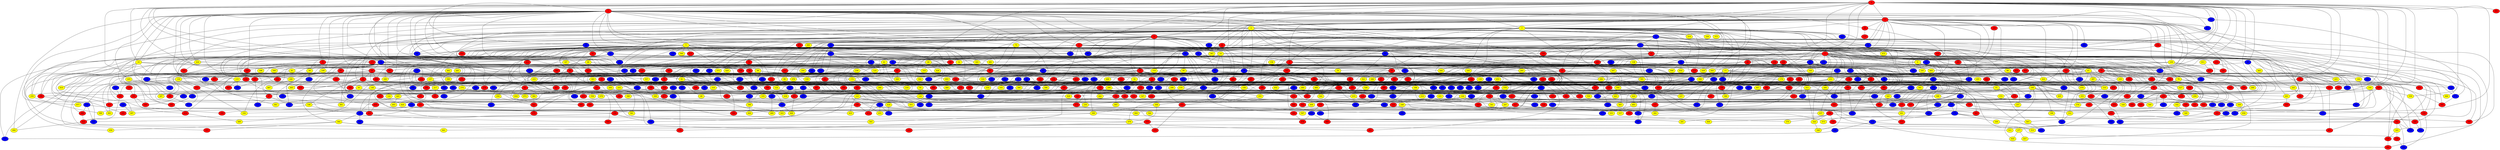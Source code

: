 graph {
0 [style = filled fillcolor = red];
1 [style = filled fillcolor = red];
2 [style = filled fillcolor = red];
3 [style = filled fillcolor = yellow];
4 [style = filled fillcolor = yellow];
5 [style = filled fillcolor = yellow];
6 [style = filled fillcolor = red];
7 [style = filled fillcolor = red];
8 [style = filled fillcolor = red];
9 [style = filled fillcolor = yellow];
10 [style = filled fillcolor = yellow];
11 [style = filled fillcolor = red];
12 [style = filled fillcolor = blue];
13 [style = filled fillcolor = blue];
14 [style = filled fillcolor = yellow];
15 [style = filled fillcolor = blue];
16 [style = filled fillcolor = red];
17 [style = filled fillcolor = yellow];
18 [style = filled fillcolor = blue];
19 [style = filled fillcolor = blue];
20 [style = filled fillcolor = blue];
21 [style = filled fillcolor = red];
22 [style = filled fillcolor = blue];
23 [style = filled fillcolor = blue];
24 [style = filled fillcolor = blue];
25 [style = filled fillcolor = blue];
26 [style = filled fillcolor = red];
27 [style = filled fillcolor = blue];
28 [style = filled fillcolor = red];
29 [style = filled fillcolor = red];
30 [style = filled fillcolor = blue];
31 [style = filled fillcolor = blue];
32 [style = filled fillcolor = yellow];
33 [style = filled fillcolor = blue];
34 [style = filled fillcolor = yellow];
35 [style = filled fillcolor = red];
36 [style = filled fillcolor = red];
37 [style = filled fillcolor = red];
38 [style = filled fillcolor = red];
39 [style = filled fillcolor = red];
40 [style = filled fillcolor = yellow];
41 [style = filled fillcolor = yellow];
42 [style = filled fillcolor = red];
43 [style = filled fillcolor = red];
44 [style = filled fillcolor = blue];
45 [style = filled fillcolor = blue];
46 [style = filled fillcolor = blue];
47 [style = filled fillcolor = yellow];
48 [style = filled fillcolor = yellow];
49 [style = filled fillcolor = yellow];
50 [style = filled fillcolor = yellow];
51 [style = filled fillcolor = blue];
52 [style = filled fillcolor = blue];
53 [style = filled fillcolor = red];
54 [style = filled fillcolor = blue];
55 [style = filled fillcolor = red];
56 [style = filled fillcolor = yellow];
57 [style = filled fillcolor = yellow];
58 [style = filled fillcolor = blue];
59 [style = filled fillcolor = red];
60 [style = filled fillcolor = blue];
61 [style = filled fillcolor = blue];
62 [style = filled fillcolor = blue];
63 [style = filled fillcolor = red];
64 [style = filled fillcolor = red];
65 [style = filled fillcolor = red];
66 [style = filled fillcolor = red];
67 [style = filled fillcolor = blue];
68 [style = filled fillcolor = blue];
69 [style = filled fillcolor = red];
70 [style = filled fillcolor = yellow];
71 [style = filled fillcolor = red];
72 [style = filled fillcolor = blue];
73 [style = filled fillcolor = blue];
74 [style = filled fillcolor = red];
75 [style = filled fillcolor = yellow];
76 [style = filled fillcolor = yellow];
77 [style = filled fillcolor = blue];
78 [style = filled fillcolor = yellow];
79 [style = filled fillcolor = blue];
80 [style = filled fillcolor = blue];
81 [style = filled fillcolor = yellow];
82 [style = filled fillcolor = blue];
83 [style = filled fillcolor = blue];
84 [style = filled fillcolor = red];
85 [style = filled fillcolor = blue];
86 [style = filled fillcolor = blue];
87 [style = filled fillcolor = red];
88 [style = filled fillcolor = yellow];
89 [style = filled fillcolor = red];
90 [style = filled fillcolor = red];
91 [style = filled fillcolor = yellow];
92 [style = filled fillcolor = red];
93 [style = filled fillcolor = yellow];
94 [style = filled fillcolor = blue];
95 [style = filled fillcolor = blue];
96 [style = filled fillcolor = blue];
97 [style = filled fillcolor = red];
98 [style = filled fillcolor = yellow];
99 [style = filled fillcolor = yellow];
100 [style = filled fillcolor = yellow];
101 [style = filled fillcolor = blue];
102 [style = filled fillcolor = blue];
103 [style = filled fillcolor = yellow];
104 [style = filled fillcolor = red];
105 [style = filled fillcolor = red];
106 [style = filled fillcolor = yellow];
107 [style = filled fillcolor = red];
108 [style = filled fillcolor = red];
109 [style = filled fillcolor = yellow];
110 [style = filled fillcolor = blue];
111 [style = filled fillcolor = red];
112 [style = filled fillcolor = red];
113 [style = filled fillcolor = blue];
114 [style = filled fillcolor = red];
115 [style = filled fillcolor = yellow];
116 [style = filled fillcolor = yellow];
117 [style = filled fillcolor = red];
118 [style = filled fillcolor = red];
119 [style = filled fillcolor = red];
120 [style = filled fillcolor = yellow];
121 [style = filled fillcolor = red];
122 [style = filled fillcolor = yellow];
123 [style = filled fillcolor = yellow];
124 [style = filled fillcolor = yellow];
125 [style = filled fillcolor = yellow];
126 [style = filled fillcolor = blue];
127 [style = filled fillcolor = red];
128 [style = filled fillcolor = red];
129 [style = filled fillcolor = red];
130 [style = filled fillcolor = yellow];
131 [style = filled fillcolor = red];
132 [style = filled fillcolor = red];
133 [style = filled fillcolor = blue];
134 [style = filled fillcolor = blue];
135 [style = filled fillcolor = yellow];
136 [style = filled fillcolor = red];
137 [style = filled fillcolor = yellow];
138 [style = filled fillcolor = yellow];
139 [style = filled fillcolor = red];
140 [style = filled fillcolor = red];
141 [style = filled fillcolor = blue];
142 [style = filled fillcolor = blue];
143 [style = filled fillcolor = yellow];
144 [style = filled fillcolor = yellow];
145 [style = filled fillcolor = blue];
146 [style = filled fillcolor = blue];
147 [style = filled fillcolor = red];
148 [style = filled fillcolor = yellow];
149 [style = filled fillcolor = red];
150 [style = filled fillcolor = blue];
151 [style = filled fillcolor = red];
152 [style = filled fillcolor = red];
153 [style = filled fillcolor = yellow];
154 [style = filled fillcolor = red];
155 [style = filled fillcolor = blue];
156 [style = filled fillcolor = yellow];
157 [style = filled fillcolor = blue];
158 [style = filled fillcolor = yellow];
159 [style = filled fillcolor = red];
160 [style = filled fillcolor = red];
161 [style = filled fillcolor = blue];
162 [style = filled fillcolor = yellow];
163 [style = filled fillcolor = yellow];
164 [style = filled fillcolor = blue];
165 [style = filled fillcolor = red];
166 [style = filled fillcolor = red];
167 [style = filled fillcolor = blue];
168 [style = filled fillcolor = yellow];
169 [style = filled fillcolor = red];
170 [style = filled fillcolor = blue];
171 [style = filled fillcolor = blue];
172 [style = filled fillcolor = yellow];
173 [style = filled fillcolor = red];
174 [style = filled fillcolor = blue];
175 [style = filled fillcolor = red];
176 [style = filled fillcolor = blue];
177 [style = filled fillcolor = red];
178 [style = filled fillcolor = blue];
179 [style = filled fillcolor = yellow];
180 [style = filled fillcolor = red];
181 [style = filled fillcolor = red];
182 [style = filled fillcolor = red];
183 [style = filled fillcolor = yellow];
184 [style = filled fillcolor = blue];
185 [style = filled fillcolor = red];
186 [style = filled fillcolor = red];
187 [style = filled fillcolor = yellow];
188 [style = filled fillcolor = red];
189 [style = filled fillcolor = yellow];
190 [style = filled fillcolor = red];
191 [style = filled fillcolor = blue];
192 [style = filled fillcolor = blue];
193 [style = filled fillcolor = yellow];
194 [style = filled fillcolor = yellow];
195 [style = filled fillcolor = blue];
196 [style = filled fillcolor = yellow];
197 [style = filled fillcolor = yellow];
198 [style = filled fillcolor = blue];
199 [style = filled fillcolor = red];
200 [style = filled fillcolor = red];
201 [style = filled fillcolor = yellow];
202 [style = filled fillcolor = red];
203 [style = filled fillcolor = red];
204 [style = filled fillcolor = yellow];
205 [style = filled fillcolor = yellow];
206 [style = filled fillcolor = blue];
207 [style = filled fillcolor = red];
208 [style = filled fillcolor = red];
209 [style = filled fillcolor = blue];
210 [style = filled fillcolor = blue];
211 [style = filled fillcolor = yellow];
212 [style = filled fillcolor = red];
213 [style = filled fillcolor = red];
214 [style = filled fillcolor = yellow];
215 [style = filled fillcolor = yellow];
216 [style = filled fillcolor = red];
217 [style = filled fillcolor = yellow];
218 [style = filled fillcolor = yellow];
219 [style = filled fillcolor = red];
220 [style = filled fillcolor = red];
221 [style = filled fillcolor = red];
222 [style = filled fillcolor = red];
223 [style = filled fillcolor = yellow];
224 [style = filled fillcolor = yellow];
225 [style = filled fillcolor = yellow];
226 [style = filled fillcolor = yellow];
227 [style = filled fillcolor = red];
228 [style = filled fillcolor = red];
229 [style = filled fillcolor = red];
230 [style = filled fillcolor = yellow];
231 [style = filled fillcolor = yellow];
232 [style = filled fillcolor = red];
233 [style = filled fillcolor = yellow];
234 [style = filled fillcolor = blue];
235 [style = filled fillcolor = blue];
236 [style = filled fillcolor = yellow];
237 [style = filled fillcolor = red];
238 [style = filled fillcolor = red];
239 [style = filled fillcolor = yellow];
240 [style = filled fillcolor = yellow];
241 [style = filled fillcolor = blue];
242 [style = filled fillcolor = yellow];
243 [style = filled fillcolor = yellow];
244 [style = filled fillcolor = blue];
245 [style = filled fillcolor = red];
246 [style = filled fillcolor = red];
247 [style = filled fillcolor = yellow];
248 [style = filled fillcolor = yellow];
249 [style = filled fillcolor = red];
250 [style = filled fillcolor = red];
251 [style = filled fillcolor = red];
252 [style = filled fillcolor = yellow];
253 [style = filled fillcolor = red];
254 [style = filled fillcolor = yellow];
255 [style = filled fillcolor = red];
256 [style = filled fillcolor = red];
257 [style = filled fillcolor = yellow];
258 [style = filled fillcolor = blue];
259 [style = filled fillcolor = yellow];
260 [style = filled fillcolor = blue];
261 [style = filled fillcolor = blue];
262 [style = filled fillcolor = blue];
263 [style = filled fillcolor = blue];
264 [style = filled fillcolor = yellow];
265 [style = filled fillcolor = blue];
266 [style = filled fillcolor = red];
267 [style = filled fillcolor = yellow];
268 [style = filled fillcolor = yellow];
269 [style = filled fillcolor = red];
270 [style = filled fillcolor = blue];
271 [style = filled fillcolor = red];
272 [style = filled fillcolor = blue];
273 [style = filled fillcolor = red];
274 [style = filled fillcolor = yellow];
275 [style = filled fillcolor = blue];
276 [style = filled fillcolor = yellow];
277 [style = filled fillcolor = red];
278 [style = filled fillcolor = red];
279 [style = filled fillcolor = red];
280 [style = filled fillcolor = red];
281 [style = filled fillcolor = yellow];
282 [style = filled fillcolor = red];
283 [style = filled fillcolor = yellow];
284 [style = filled fillcolor = yellow];
285 [style = filled fillcolor = red];
286 [style = filled fillcolor = yellow];
287 [style = filled fillcolor = yellow];
288 [style = filled fillcolor = red];
289 [style = filled fillcolor = red];
290 [style = filled fillcolor = blue];
291 [style = filled fillcolor = red];
292 [style = filled fillcolor = yellow];
293 [style = filled fillcolor = yellow];
294 [style = filled fillcolor = red];
295 [style = filled fillcolor = red];
296 [style = filled fillcolor = yellow];
297 [style = filled fillcolor = red];
298 [style = filled fillcolor = blue];
299 [style = filled fillcolor = yellow];
300 [style = filled fillcolor = red];
301 [style = filled fillcolor = red];
302 [style = filled fillcolor = blue];
303 [style = filled fillcolor = yellow];
304 [style = filled fillcolor = blue];
305 [style = filled fillcolor = red];
306 [style = filled fillcolor = blue];
307 [style = filled fillcolor = blue];
308 [style = filled fillcolor = yellow];
309 [style = filled fillcolor = yellow];
310 [style = filled fillcolor = yellow];
311 [style = filled fillcolor = yellow];
312 [style = filled fillcolor = yellow];
313 [style = filled fillcolor = red];
314 [style = filled fillcolor = blue];
315 [style = filled fillcolor = red];
316 [style = filled fillcolor = yellow];
317 [style = filled fillcolor = red];
318 [style = filled fillcolor = yellow];
319 [style = filled fillcolor = yellow];
320 [style = filled fillcolor = red];
321 [style = filled fillcolor = red];
322 [style = filled fillcolor = red];
323 [style = filled fillcolor = yellow];
324 [style = filled fillcolor = yellow];
325 [style = filled fillcolor = blue];
326 [style = filled fillcolor = red];
327 [style = filled fillcolor = red];
328 [style = filled fillcolor = yellow];
329 [style = filled fillcolor = red];
330 [style = filled fillcolor = yellow];
331 [style = filled fillcolor = red];
332 [style = filled fillcolor = yellow];
333 [style = filled fillcolor = yellow];
334 [style = filled fillcolor = red];
335 [style = filled fillcolor = yellow];
336 [style = filled fillcolor = red];
337 [style = filled fillcolor = yellow];
338 [style = filled fillcolor = red];
339 [style = filled fillcolor = red];
340 [style = filled fillcolor = blue];
341 [style = filled fillcolor = yellow];
342 [style = filled fillcolor = red];
343 [style = filled fillcolor = blue];
344 [style = filled fillcolor = red];
345 [style = filled fillcolor = yellow];
346 [style = filled fillcolor = blue];
347 [style = filled fillcolor = yellow];
348 [style = filled fillcolor = yellow];
349 [style = filled fillcolor = yellow];
350 [style = filled fillcolor = red];
351 [style = filled fillcolor = blue];
352 [style = filled fillcolor = blue];
353 [style = filled fillcolor = yellow];
354 [style = filled fillcolor = blue];
355 [style = filled fillcolor = yellow];
356 [style = filled fillcolor = blue];
357 [style = filled fillcolor = blue];
358 [style = filled fillcolor = blue];
359 [style = filled fillcolor = red];
360 [style = filled fillcolor = red];
361 [style = filled fillcolor = red];
362 [style = filled fillcolor = red];
363 [style = filled fillcolor = blue];
364 [style = filled fillcolor = yellow];
365 [style = filled fillcolor = blue];
366 [style = filled fillcolor = red];
367 [style = filled fillcolor = yellow];
368 [style = filled fillcolor = yellow];
369 [style = filled fillcolor = red];
370 [style = filled fillcolor = yellow];
371 [style = filled fillcolor = red];
372 [style = filled fillcolor = yellow];
373 [style = filled fillcolor = yellow];
374 [style = filled fillcolor = blue];
375 [style = filled fillcolor = blue];
376 [style = filled fillcolor = blue];
377 [style = filled fillcolor = yellow];
378 [style = filled fillcolor = blue];
379 [style = filled fillcolor = blue];
380 [style = filled fillcolor = red];
381 [style = filled fillcolor = yellow];
382 [style = filled fillcolor = yellow];
383 [style = filled fillcolor = yellow];
384 [style = filled fillcolor = red];
385 [style = filled fillcolor = red];
386 [style = filled fillcolor = yellow];
387 [style = filled fillcolor = red];
388 [style = filled fillcolor = yellow];
389 [style = filled fillcolor = red];
390 [style = filled fillcolor = yellow];
391 [style = filled fillcolor = blue];
392 [style = filled fillcolor = yellow];
393 [style = filled fillcolor = blue];
394 [style = filled fillcolor = blue];
395 [style = filled fillcolor = blue];
396 [style = filled fillcolor = blue];
397 [style = filled fillcolor = red];
398 [style = filled fillcolor = yellow];
399 [style = filled fillcolor = yellow];
400 [style = filled fillcolor = red];
401 [style = filled fillcolor = yellow];
402 [style = filled fillcolor = blue];
403 [style = filled fillcolor = red];
404 [style = filled fillcolor = red];
405 [style = filled fillcolor = yellow];
406 [style = filled fillcolor = red];
407 [style = filled fillcolor = blue];
408 [style = filled fillcolor = yellow];
409 [style = filled fillcolor = blue];
410 [style = filled fillcolor = red];
411 [style = filled fillcolor = blue];
412 [style = filled fillcolor = red];
413 [style = filled fillcolor = blue];
414 [style = filled fillcolor = red];
415 [style = filled fillcolor = blue];
416 [style = filled fillcolor = red];
417 [style = filled fillcolor = blue];
418 [style = filled fillcolor = yellow];
419 [style = filled fillcolor = red];
420 [style = filled fillcolor = blue];
421 [style = filled fillcolor = blue];
422 [style = filled fillcolor = yellow];
423 [style = filled fillcolor = yellow];
424 [style = filled fillcolor = blue];
425 [style = filled fillcolor = yellow];
426 [style = filled fillcolor = blue];
427 [style = filled fillcolor = yellow];
428 [style = filled fillcolor = yellow];
429 [style = filled fillcolor = yellow];
430 [style = filled fillcolor = blue];
431 [style = filled fillcolor = yellow];
432 [style = filled fillcolor = blue];
433 [style = filled fillcolor = red];
434 [style = filled fillcolor = red];
435 [style = filled fillcolor = red];
436 [style = filled fillcolor = red];
437 [style = filled fillcolor = yellow];
438 [style = filled fillcolor = yellow];
439 [style = filled fillcolor = yellow];
440 [style = filled fillcolor = blue];
441 [style = filled fillcolor = red];
442 [style = filled fillcolor = yellow];
443 [style = filled fillcolor = yellow];
444 [style = filled fillcolor = blue];
445 [style = filled fillcolor = yellow];
446 [style = filled fillcolor = blue];
447 [style = filled fillcolor = yellow];
448 [style = filled fillcolor = blue];
449 [style = filled fillcolor = red];
450 [style = filled fillcolor = blue];
451 [style = filled fillcolor = blue];
452 [style = filled fillcolor = yellow];
453 [style = filled fillcolor = yellow];
454 [style = filled fillcolor = red];
455 [style = filled fillcolor = yellow];
456 [style = filled fillcolor = yellow];
457 [style = filled fillcolor = yellow];
458 [style = filled fillcolor = red];
459 [style = filled fillcolor = yellow];
460 [style = filled fillcolor = yellow];
461 [style = filled fillcolor = blue];
462 [style = filled fillcolor = red];
463 [style = filled fillcolor = yellow];
464 [style = filled fillcolor = blue];
465 [style = filled fillcolor = blue];
466 [style = filled fillcolor = blue];
467 [style = filled fillcolor = blue];
468 [style = filled fillcolor = yellow];
469 [style = filled fillcolor = yellow];
470 [style = filled fillcolor = red];
471 [style = filled fillcolor = blue];
472 [style = filled fillcolor = red];
473 [style = filled fillcolor = red];
474 [style = filled fillcolor = blue];
475 [style = filled fillcolor = yellow];
476 [style = filled fillcolor = yellow];
477 [style = filled fillcolor = blue];
478 [style = filled fillcolor = yellow];
479 [style = filled fillcolor = red];
480 [style = filled fillcolor = yellow];
481 [style = filled fillcolor = yellow];
482 [style = filled fillcolor = yellow];
483 [style = filled fillcolor = yellow];
484 [style = filled fillcolor = blue];
485 [style = filled fillcolor = red];
486 [style = filled fillcolor = red];
487 [style = filled fillcolor = red];
488 [style = filled fillcolor = yellow];
489 [style = filled fillcolor = blue];
490 [style = filled fillcolor = yellow];
491 [style = filled fillcolor = red];
492 [style = filled fillcolor = red];
493 [style = filled fillcolor = yellow];
494 [style = filled fillcolor = blue];
495 [style = filled fillcolor = red];
496 [style = filled fillcolor = red];
497 [style = filled fillcolor = yellow];
498 [style = filled fillcolor = blue];
499 [style = filled fillcolor = red];
500 [style = filled fillcolor = blue];
501 [style = filled fillcolor = yellow];
502 [style = filled fillcolor = yellow];
503 [style = filled fillcolor = blue];
504 [style = filled fillcolor = red];
505 [style = filled fillcolor = blue];
506 [style = filled fillcolor = yellow];
507 [style = filled fillcolor = yellow];
508 [style = filled fillcolor = blue];
509 [style = filled fillcolor = yellow];
510 [style = filled fillcolor = yellow];
511 [style = filled fillcolor = yellow];
512 [style = filled fillcolor = red];
513 [style = filled fillcolor = yellow];
514 [style = filled fillcolor = blue];
515 [style = filled fillcolor = red];
516 [style = filled fillcolor = blue];
517 [style = filled fillcolor = blue];
518 [style = filled fillcolor = blue];
519 [style = filled fillcolor = blue];
520 [style = filled fillcolor = red];
521 [style = filled fillcolor = yellow];
522 [style = filled fillcolor = red];
523 [style = filled fillcolor = blue];
524 [style = filled fillcolor = red];
525 [style = filled fillcolor = blue];
526 [style = filled fillcolor = yellow];
527 [style = filled fillcolor = red];
528 [style = filled fillcolor = red];
529 [style = filled fillcolor = blue];
530 [style = filled fillcolor = yellow];
531 [style = filled fillcolor = red];
532 [style = filled fillcolor = red];
533 [style = filled fillcolor = blue];
534 [style = filled fillcolor = red];
535 [style = filled fillcolor = blue];
536 [style = filled fillcolor = red];
537 [style = filled fillcolor = yellow];
538 [style = filled fillcolor = blue];
539 [style = filled fillcolor = yellow];
540 [style = filled fillcolor = yellow];
541 [style = filled fillcolor = blue];
542 [style = filled fillcolor = yellow];
543 [style = filled fillcolor = red];
544 [style = filled fillcolor = yellow];
545 [style = filled fillcolor = yellow];
546 [style = filled fillcolor = blue];
547 [style = filled fillcolor = red];
548 [style = filled fillcolor = blue];
549 [style = filled fillcolor = blue];
550 [style = filled fillcolor = yellow];
551 [style = filled fillcolor = blue];
552 [style = filled fillcolor = blue];
553 [style = filled fillcolor = red];
554 [style = filled fillcolor = blue];
555 [style = filled fillcolor = blue];
556 [style = filled fillcolor = yellow];
557 [style = filled fillcolor = red];
558 [style = filled fillcolor = blue];
559 [style = filled fillcolor = yellow];
560 [style = filled fillcolor = yellow];
561 [style = filled fillcolor = red];
562 [style = filled fillcolor = blue];
563 [style = filled fillcolor = red];
564 [style = filled fillcolor = yellow];
565 [style = filled fillcolor = red];
566 [style = filled fillcolor = red];
567 [style = filled fillcolor = yellow];
568 [style = filled fillcolor = blue];
569 [style = filled fillcolor = yellow];
570 [style = filled fillcolor = red];
571 [style = filled fillcolor = blue];
572 [style = filled fillcolor = yellow];
573 [style = filled fillcolor = yellow];
574 [style = filled fillcolor = blue];
575 [style = filled fillcolor = red];
576 [style = filled fillcolor = yellow];
577 [style = filled fillcolor = blue];
578 [style = filled fillcolor = red];
579 [style = filled fillcolor = yellow];
580 [style = filled fillcolor = yellow];
581 [style = filled fillcolor = yellow];
582 [style = filled fillcolor = red];
583 [style = filled fillcolor = yellow];
584 [style = filled fillcolor = blue];
585 [style = filled fillcolor = blue];
586 [style = filled fillcolor = yellow];
587 [style = filled fillcolor = yellow];
588 [style = filled fillcolor = red];
589 [style = filled fillcolor = yellow];
590 [style = filled fillcolor = blue];
591 [style = filled fillcolor = blue];
592 [style = filled fillcolor = red];
593 [style = filled fillcolor = yellow];
594 [style = filled fillcolor = blue];
595 [style = filled fillcolor = red];
596 [style = filled fillcolor = yellow];
597 [style = filled fillcolor = red];
598 [style = filled fillcolor = red];
599 [style = filled fillcolor = yellow];
600 [style = filled fillcolor = yellow];
601 [style = filled fillcolor = red];
602 [style = filled fillcolor = red];
603 [style = filled fillcolor = red];
604 [style = filled fillcolor = red];
605 [style = filled fillcolor = yellow];
606 [style = filled fillcolor = yellow];
607 [style = filled fillcolor = blue];
608 [style = filled fillcolor = blue];
609 [style = filled fillcolor = yellow];
610 [style = filled fillcolor = yellow];
611 [style = filled fillcolor = yellow];
612 [style = filled fillcolor = blue];
613 [style = filled fillcolor = red];
614 [style = filled fillcolor = red];
615 [style = filled fillcolor = blue];
616 [style = filled fillcolor = yellow];
617 [style = filled fillcolor = red];
618 [style = filled fillcolor = red];
619 [style = filled fillcolor = red];
620 [style = filled fillcolor = yellow];
621 [style = filled fillcolor = red];
622 [style = filled fillcolor = red];
623 [style = filled fillcolor = blue];
624 [style = filled fillcolor = red];
625 [style = filled fillcolor = red];
626 [style = filled fillcolor = blue];
627 [style = filled fillcolor = red];
628 [style = filled fillcolor = yellow];
629 [style = filled fillcolor = blue];
630 [style = filled fillcolor = blue];
631 [style = filled fillcolor = red];
632 [style = filled fillcolor = yellow];
633 [style = filled fillcolor = blue];
634 [style = filled fillcolor = red];
635 [style = filled fillcolor = yellow];
636 [style = filled fillcolor = blue];
637 [style = filled fillcolor = red];
638 [style = filled fillcolor = blue];
639 [style = filled fillcolor = blue];
640 [style = filled fillcolor = blue];
641 [style = filled fillcolor = yellow];
642 [style = filled fillcolor = red];
643 [style = filled fillcolor = blue];
644 [style = filled fillcolor = red];
645 [style = filled fillcolor = red];
646 [style = filled fillcolor = blue];
647 [style = filled fillcolor = yellow];
648 [style = filled fillcolor = red];
649 [style = filled fillcolor = blue];
650 [style = filled fillcolor = red];
651 [style = filled fillcolor = yellow];
652 [style = filled fillcolor = blue];
653 [style = filled fillcolor = blue];
654 [style = filled fillcolor = blue];
655 [style = filled fillcolor = red];
656 [style = filled fillcolor = blue];
657 [style = filled fillcolor = red];
658 [style = filled fillcolor = yellow];
659 [style = filled fillcolor = blue];
660 [style = filled fillcolor = red];
661 [style = filled fillcolor = yellow];
662 [style = filled fillcolor = red];
663 [style = filled fillcolor = red];
664 [style = filled fillcolor = yellow];
665 [style = filled fillcolor = yellow];
666 [style = filled fillcolor = yellow];
667 [style = filled fillcolor = blue];
668 [style = filled fillcolor = red];
669 [style = filled fillcolor = yellow];
670 [style = filled fillcolor = red];
671 [style = filled fillcolor = blue];
672 [style = filled fillcolor = yellow];
673 [style = filled fillcolor = red];
674 [style = filled fillcolor = blue];
675 [style = filled fillcolor = red];
676 [style = filled fillcolor = yellow];
677 [style = filled fillcolor = yellow];
678 [style = filled fillcolor = red];
679 [style = filled fillcolor = red];
680 [style = filled fillcolor = red];
681 [style = filled fillcolor = yellow];
682 [style = filled fillcolor = red];
683 [style = filled fillcolor = blue];
684 [style = filled fillcolor = blue];
685 [style = filled fillcolor = yellow];
686 [style = filled fillcolor = blue];
687 [style = filled fillcolor = yellow];
688 [style = filled fillcolor = red];
689 [style = filled fillcolor = yellow];
690 [style = filled fillcolor = yellow];
691 [style = filled fillcolor = yellow];
692 [style = filled fillcolor = red];
693 [style = filled fillcolor = yellow];
694 [style = filled fillcolor = yellow];
695 [style = filled fillcolor = red];
0 -- 7;
0 -- 10;
0 -- 11;
0 -- 16;
0 -- 17;
0 -- 18;
0 -- 19;
0 -- 24;
0 -- 58;
0 -- 78;
0 -- 96;
0 -- 129;
0 -- 130;
0 -- 132;
0 -- 136;
0 -- 161;
0 -- 173;
0 -- 186;
0 -- 192;
0 -- 194;
0 -- 220;
0 -- 234;
0 -- 258;
0 -- 275;
0 -- 279;
0 -- 385;
0 -- 401;
0 -- 411;
0 -- 417;
0 -- 436;
0 -- 559;
0 -- 562;
1 -- 2;
1 -- 3;
1 -- 4;
1 -- 5;
0 -- 6;
0 -- 3;
0 -- 2;
0 -- 1;
1 -- 6;
1 -- 10;
1 -- 11;
1 -- 13;
1 -- 15;
1 -- 20;
1 -- 21;
1 -- 22;
1 -- 24;
1 -- 29;
1 -- 53;
1 -- 55;
1 -- 64;
1 -- 75;
1 -- 79;
1 -- 81;
1 -- 94;
1 -- 101;
1 -- 102;
1 -- 109;
1 -- 115;
1 -- 117;
1 -- 123;
1 -- 149;
1 -- 152;
1 -- 201;
1 -- 206;
1 -- 208;
1 -- 224;
1 -- 225;
1 -- 234;
1 -- 238;
1 -- 247;
1 -- 255;
1 -- 261;
1 -- 271;
1 -- 344;
1 -- 371;
1 -- 384;
1 -- 391;
1 -- 439;
1 -- 503;
1 -- 617;
1 -- 677;
1 -- 694;
2 -- 3;
2 -- 4;
2 -- 7;
2 -- 8;
2 -- 9;
2 -- 12;
2 -- 13;
2 -- 28;
2 -- 30;
2 -- 39;
2 -- 57;
2 -- 58;
2 -- 64;
2 -- 69;
2 -- 76;
2 -- 85;
2 -- 107;
2 -- 118;
2 -- 119;
2 -- 136;
2 -- 151;
2 -- 152;
2 -- 160;
2 -- 181;
2 -- 218;
2 -- 239;
2 -- 246;
2 -- 292;
2 -- 334;
2 -- 359;
2 -- 362;
2 -- 395;
2 -- 411;
2 -- 420;
2 -- 464;
2 -- 484;
2 -- 490;
2 -- 588;
2 -- 666;
3 -- 5;
3 -- 8;
3 -- 10;
3 -- 12;
3 -- 19;
3 -- 22;
3 -- 25;
3 -- 30;
3 -- 31;
3 -- 38;
3 -- 40;
3 -- 68;
3 -- 72;
3 -- 86;
3 -- 116;
3 -- 133;
3 -- 144;
3 -- 152;
3 -- 153;
3 -- 172;
3 -- 214;
3 -- 216;
3 -- 226;
3 -- 242;
3 -- 268;
3 -- 302;
3 -- 324;
3 -- 345;
3 -- 373;
3 -- 439;
3 -- 447;
3 -- 493;
3 -- 500;
3 -- 506;
3 -- 521;
3 -- 583;
3 -- 627;
4 -- 5;
4 -- 6;
4 -- 26;
4 -- 31;
4 -- 36;
4 -- 42;
4 -- 66;
4 -- 89;
4 -- 115;
4 -- 146;
4 -- 193;
4 -- 214;
4 -- 238;
4 -- 268;
4 -- 290;
4 -- 312;
4 -- 485;
4 -- 576;
4 -- 640;
5 -- 7;
5 -- 14;
5 -- 17;
5 -- 32;
5 -- 38;
5 -- 51;
5 -- 56;
5 -- 67;
5 -- 69;
5 -- 91;
5 -- 94;
5 -- 97;
5 -- 171;
5 -- 198;
5 -- 217;
5 -- 230;
5 -- 260;
5 -- 291;
5 -- 339;
5 -- 357;
5 -- 452;
5 -- 459;
5 -- 469;
5 -- 512;
5 -- 536;
5 -- 551;
5 -- 552;
5 -- 555;
5 -- 560;
5 -- 569;
5 -- 590;
5 -- 673;
5 -- 683;
6 -- 8;
6 -- 9;
6 -- 11;
6 -- 15;
6 -- 26;
6 -- 36;
6 -- 52;
6 -- 75;
6 -- 78;
6 -- 82;
6 -- 85;
6 -- 94;
6 -- 138;
6 -- 153;
6 -- 164;
6 -- 188;
6 -- 207;
6 -- 240;
6 -- 243;
6 -- 393;
6 -- 413;
6 -- 416;
6 -- 441;
6 -- 478;
6 -- 484;
6 -- 600;
6 -- 675;
6 -- 690;
7 -- 9;
7 -- 17;
7 -- 27;
7 -- 28;
7 -- 32;
7 -- 33;
7 -- 35;
7 -- 59;
7 -- 72;
7 -- 83;
7 -- 87;
7 -- 96;
7 -- 101;
7 -- 103;
7 -- 105;
7 -- 111;
7 -- 124;
7 -- 131;
7 -- 151;
7 -- 155;
7 -- 173;
7 -- 183;
7 -- 186;
7 -- 192;
7 -- 200;
7 -- 207;
7 -- 211;
7 -- 213;
7 -- 231;
7 -- 253;
7 -- 256;
7 -- 286;
7 -- 301;
7 -- 346;
7 -- 454;
7 -- 547;
7 -- 574;
7 -- 595;
7 -- 628;
7 -- 654;
7 -- 693;
8 -- 16;
8 -- 20;
8 -- 37;
8 -- 77;
8 -- 104;
8 -- 125;
8 -- 147;
8 -- 164;
8 -- 197;
8 -- 204;
8 -- 267;
8 -- 364;
8 -- 384;
8 -- 415;
8 -- 431;
8 -- 441;
8 -- 461;
8 -- 633;
9 -- 16;
9 -- 18;
9 -- 21;
9 -- 67;
9 -- 197;
9 -- 217;
9 -- 269;
9 -- 297;
9 -- 342;
9 -- 372;
9 -- 410;
9 -- 443;
9 -- 601;
9 -- 655;
10 -- 59;
10 -- 174;
10 -- 208;
10 -- 245;
10 -- 329;
10 -- 387;
10 -- 433;
10 -- 462;
11 -- 14;
11 -- 20;
11 -- 25;
11 -- 44;
11 -- 51;
11 -- 89;
11 -- 119;
11 -- 135;
11 -- 139;
11 -- 162;
11 -- 200;
11 -- 201;
11 -- 212;
11 -- 252;
11 -- 259;
11 -- 262;
11 -- 366;
11 -- 386;
11 -- 393;
11 -- 405;
11 -- 409;
11 -- 430;
11 -- 438;
11 -- 471;
11 -- 568;
11 -- 606;
11 -- 644;
11 -- 652;
11 -- 654;
12 -- 13;
12 -- 30;
12 -- 53;
12 -- 60;
12 -- 77;
12 -- 91;
12 -- 105;
12 -- 182;
12 -- 222;
12 -- 241;
12 -- 242;
12 -- 259;
12 -- 285;
12 -- 322;
12 -- 350;
12 -- 371;
12 -- 419;
12 -- 492;
12 -- 535;
12 -- 537;
12 -- 556;
12 -- 626;
13 -- 14;
13 -- 41;
13 -- 42;
13 -- 47;
13 -- 53;
13 -- 68;
13 -- 70;
13 -- 80;
13 -- 84;
13 -- 162;
13 -- 223;
13 -- 249;
13 -- 256;
13 -- 367;
13 -- 407;
13 -- 465;
13 -- 475;
13 -- 536;
14 -- 24;
14 -- 29;
14 -- 54;
14 -- 82;
14 -- 171;
14 -- 178;
14 -- 615;
14 -- 643;
15 -- 23;
15 -- 25;
15 -- 33;
15 -- 39;
15 -- 42;
15 -- 98;
15 -- 157;
15 -- 163;
15 -- 173;
15 -- 250;
15 -- 294;
15 -- 357;
15 -- 389;
15 -- 419;
15 -- 425;
15 -- 577;
16 -- 36;
16 -- 103;
16 -- 130;
16 -- 194;
16 -- 202;
16 -- 241;
16 -- 378;
16 -- 654;
16 -- 667;
17 -- 34;
17 -- 62;
17 -- 110;
17 -- 168;
17 -- 230;
17 -- 388;
17 -- 407;
17 -- 506;
17 -- 547;
17 -- 602;
17 -- 648;
18 -- 31;
18 -- 35;
18 -- 76;
18 -- 77;
18 -- 79;
18 -- 86;
18 -- 121;
18 -- 166;
18 -- 177;
18 -- 189;
18 -- 209;
18 -- 271;
18 -- 292;
18 -- 318;
18 -- 320;
18 -- 425;
18 -- 520;
18 -- 569;
18 -- 578;
19 -- 22;
19 -- 23;
19 -- 34;
19 -- 43;
19 -- 46;
19 -- 47;
19 -- 71;
19 -- 107;
19 -- 281;
19 -- 319;
19 -- 423;
19 -- 614;
20 -- 327;
20 -- 352;
21 -- 80;
21 -- 116;
21 -- 120;
21 -- 121;
21 -- 335;
21 -- 409;
21 -- 441;
21 -- 529;
21 -- 570;
21 -- 629;
22 -- 69;
22 -- 137;
22 -- 163;
22 -- 224;
22 -- 240;
22 -- 383;
22 -- 420;
22 -- 422;
22 -- 566;
23 -- 32;
23 -- 40;
23 -- 41;
23 -- 55;
23 -- 118;
23 -- 125;
23 -- 163;
23 -- 187;
23 -- 282;
23 -- 322;
23 -- 391;
23 -- 481;
24 -- 29;
24 -- 33;
24 -- 37;
24 -- 38;
24 -- 184;
24 -- 196;
24 -- 207;
24 -- 221;
24 -- 467;
24 -- 580;
24 -- 599;
24 -- 610;
25 -- 45;
25 -- 57;
25 -- 167;
25 -- 172;
26 -- 27;
26 -- 43;
26 -- 261;
26 -- 262;
26 -- 282;
26 -- 321;
26 -- 398;
27 -- 54;
27 -- 228;
27 -- 348;
28 -- 47;
28 -- 52;
28 -- 81;
28 -- 315;
28 -- 405;
28 -- 468;
28 -- 550;
28 -- 642;
28 -- 659;
29 -- 39;
29 -- 61;
29 -- 95;
29 -- 172;
29 -- 198;
29 -- 260;
29 -- 274;
29 -- 294;
29 -- 395;
29 -- 657;
29 -- 681;
29 -- 694;
30 -- 206;
30 -- 359;
30 -- 588;
31 -- 100;
31 -- 186;
31 -- 322;
31 -- 457;
31 -- 467;
31 -- 646;
32 -- 61;
32 -- 337;
32 -- 440;
32 -- 583;
33 -- 273;
33 -- 495;
34 -- 149;
34 -- 273;
35 -- 217;
35 -- 358;
35 -- 398;
35 -- 540;
35 -- 646;
36 -- 250;
36 -- 471;
36 -- 503;
36 -- 510;
36 -- 592;
36 -- 643;
37 -- 49;
37 -- 92;
37 -- 126;
37 -- 325;
37 -- 430;
37 -- 433;
37 -- 465;
37 -- 524;
37 -- 541;
37 -- 653;
38 -- 63;
38 -- 210;
38 -- 280;
38 -- 289;
38 -- 511;
39 -- 57;
39 -- 78;
39 -- 79;
39 -- 106;
39 -- 146;
39 -- 148;
39 -- 566;
39 -- 587;
39 -- 639;
39 -- 661;
40 -- 65;
40 -- 66;
40 -- 314;
40 -- 333;
40 -- 368;
40 -- 413;
40 -- 428;
41 -- 50;
41 -- 119;
41 -- 169;
41 -- 333;
42 -- 59;
42 -- 60;
42 -- 105;
42 -- 118;
42 -- 263;
42 -- 321;
42 -- 400;
43 -- 48;
44 -- 68;
44 -- 141;
44 -- 155;
44 -- 156;
44 -- 215;
44 -- 295;
44 -- 501;
44 -- 651;
45 -- 63;
45 -- 66;
45 -- 102;
45 -- 147;
45 -- 380;
45 -- 539;
45 -- 592;
46 -- 50;
46 -- 74;
46 -- 106;
46 -- 158;
46 -- 202;
46 -- 376;
46 -- 527;
46 -- 584;
46 -- 593;
47 -- 162;
47 -- 270;
47 -- 287;
47 -- 304;
47 -- 375;
47 -- 381;
47 -- 417;
47 -- 498;
47 -- 561;
47 -- 576;
48 -- 99;
48 -- 137;
48 -- 153;
48 -- 213;
48 -- 387;
48 -- 565;
48 -- 650;
48 -- 671;
49 -- 505;
50 -- 52;
50 -- 86;
50 -- 135;
50 -- 178;
50 -- 352;
50 -- 397;
50 -- 451;
50 -- 573;
50 -- 631;
51 -- 549;
52 -- 112;
52 -- 127;
52 -- 128;
52 -- 139;
52 -- 146;
52 -- 158;
52 -- 284;
52 -- 308;
52 -- 355;
52 -- 375;
52 -- 378;
52 -- 427;
52 -- 456;
52 -- 468;
52 -- 509;
52 -- 642;
53 -- 54;
53 -- 112;
53 -- 179;
53 -- 292;
53 -- 303;
53 -- 307;
53 -- 496;
53 -- 514;
53 -- 542;
54 -- 304;
54 -- 311;
54 -- 360;
54 -- 519;
55 -- 56;
55 -- 109;
55 -- 165;
55 -- 523;
56 -- 122;
56 -- 508;
56 -- 616;
57 -- 122;
57 -- 128;
57 -- 222;
57 -- 258;
57 -- 647;
58 -- 83;
58 -- 104;
58 -- 143;
58 -- 341;
58 -- 515;
58 -- 517;
58 -- 624;
58 -- 631;
59 -- 140;
59 -- 286;
59 -- 414;
59 -- 521;
60 -- 70;
60 -- 128;
60 -- 165;
60 -- 372;
60 -- 382;
60 -- 543;
60 -- 606;
60 -- 632;
61 -- 63;
61 -- 73;
61 -- 93;
61 -- 149;
61 -- 215;
62 -- 144;
62 -- 243;
62 -- 257;
62 -- 340;
63 -- 235;
63 -- 478;
63 -- 616;
64 -- 164;
64 -- 175;
65 -- 117;
65 -- 363;
65 -- 371;
65 -- 394;
65 -- 455;
65 -- 569;
66 -- 71;
66 -- 103;
66 -- 112;
66 -- 137;
66 -- 166;
66 -- 232;
66 -- 233;
66 -- 313;
66 -- 500;
66 -- 526;
66 -- 689;
67 -- 166;
67 -- 289;
67 -- 529;
67 -- 599;
68 -- 72;
68 -- 270;
68 -- 289;
68 -- 357;
68 -- 466;
69 -- 145;
69 -- 236;
70 -- 84;
70 -- 397;
72 -- 87;
72 -- 129;
72 -- 263;
72 -- 491;
73 -- 104;
73 -- 498;
73 -- 621;
74 -- 81;
74 -- 99;
74 -- 171;
74 -- 216;
74 -- 305;
74 -- 309;
74 -- 657;
75 -- 318;
76 -- 92;
76 -- 200;
76 -- 400;
76 -- 534;
76 -- 535;
76 -- 607;
77 -- 672;
78 -- 120;
78 -- 134;
79 -- 157;
79 -- 354;
80 -- 135;
80 -- 139;
80 -- 165;
80 -- 415;
80 -- 526;
80 -- 554;
81 -- 159;
81 -- 369;
82 -- 111;
82 -- 136;
82 -- 313;
82 -- 468;
82 -- 488;
82 -- 548;
83 -- 108;
83 -- 205;
83 -- 303;
83 -- 528;
83 -- 682;
84 -- 141;
86 -- 150;
86 -- 180;
86 -- 237;
86 -- 266;
86 -- 274;
86 -- 319;
86 -- 366;
86 -- 388;
86 -- 421;
86 -- 432;
86 -- 480;
86 -- 489;
86 -- 565;
86 -- 585;
86 -- 608;
86 -- 636;
86 -- 662;
86 -- 688;
88 -- 133;
88 -- 161;
88 -- 223;
88 -- 315;
88 -- 636;
88 -- 676;
89 -- 107;
89 -- 180;
89 -- 183;
89 -- 233;
89 -- 254;
89 -- 286;
89 -- 426;
89 -- 547;
89 -- 554;
90 -- 159;
90 -- 174;
90 -- 315;
90 -- 404;
90 -- 577;
91 -- 92;
91 -- 124;
91 -- 340;
91 -- 466;
92 -- 328;
92 -- 456;
92 -- 667;
93 -- 97;
93 -- 369;
93 -- 556;
94 -- 191;
94 -- 213;
95 -- 114;
95 -- 167;
95 -- 183;
95 -- 299;
95 -- 445;
95 -- 646;
96 -- 220;
96 -- 229;
96 -- 483;
97 -- 113;
97 -- 552;
98 -- 120;
98 -- 168;
98 -- 309;
98 -- 608;
99 -- 115;
99 -- 178;
99 -- 301;
99 -- 382;
99 -- 480;
99 -- 634;
99 -- 688;
100 -- 123;
100 -- 151;
100 -- 170;
100 -- 201;
100 -- 219;
100 -- 406;
100 -- 491;
100 -- 591;
100 -- 605;
100 -- 635;
102 -- 111;
102 -- 237;
102 -- 275;
103 -- 332;
103 -- 513;
103 -- 663;
104 -- 106;
104 -- 185;
104 -- 308;
104 -- 412;
104 -- 665;
105 -- 399;
105 -- 439;
105 -- 527;
105 -- 674;
106 -- 195;
106 -- 589;
107 -- 113;
108 -- 285;
108 -- 288;
109 -- 130;
109 -- 240;
109 -- 561;
109 -- 670;
110 -- 598;
111 -- 121;
111 -- 368;
111 -- 400;
111 -- 449;
111 -- 450;
112 -- 184;
112 -- 215;
112 -- 280;
112 -- 392;
112 -- 448;
112 -- 527;
114 -- 291;
115 -- 198;
115 -- 645;
116 -- 296;
116 -- 327;
116 -- 402;
116 -- 473;
116 -- 513;
116 -- 562;
117 -- 353;
117 -- 525;
118 -- 473;
118 -- 610;
118 -- 626;
119 -- 340;
120 -- 221;
120 -- 230;
120 -- 336;
121 -- 167;
121 -- 512;
123 -- 235;
123 -- 278;
123 -- 418;
123 -- 423;
123 -- 517;
124 -- 491;
125 -- 169;
126 -- 444;
126 -- 634;
127 -- 142;
128 -- 170;
128 -- 403;
129 -- 277;
129 -- 296;
129 -- 388;
129 -- 670;
130 -- 472;
130 -- 610;
131 -- 185;
132 -- 203;
132 -- 449;
133 -- 695;
134 -- 379;
134 -- 432;
134 -- 651;
135 -- 144;
135 -- 145;
135 -- 352;
135 -- 628;
136 -- 284;
136 -- 607;
137 -- 195;
137 -- 298;
137 -- 396;
137 -- 487;
137 -- 546;
138 -- 193;
138 -- 227;
138 -- 343;
138 -- 542;
138 -- 598;
139 -- 140;
139 -- 145;
139 -- 431;
140 -- 248;
140 -- 267;
140 -- 278;
140 -- 312;
140 -- 341;
140 -- 346;
140 -- 454;
140 -- 455;
140 -- 634;
141 -- 169;
141 -- 237;
141 -- 347;
141 -- 353;
141 -- 510;
141 -- 517;
143 -- 297;
143 -- 308;
143 -- 494;
143 -- 501;
144 -- 229;
144 -- 257;
144 -- 404;
144 -- 492;
144 -- 503;
145 -- 199;
145 -- 528;
146 -- 266;
146 -- 361;
146 -- 448;
147 -- 248;
147 -- 476;
148 -- 191;
148 -- 515;
148 -- 619;
149 -- 181;
149 -- 259;
149 -- 265;
149 -- 406;
149 -- 442;
149 -- 443;
149 -- 575;
149 -- 584;
150 -- 220;
150 -- 464;
150 -- 695;
151 -- 575;
152 -- 206;
152 -- 223;
152 -- 310;
152 -- 337;
152 -- 355;
152 -- 427;
152 -- 506;
152 -- 660;
153 -- 265;
153 -- 578;
154 -- 181;
155 -- 216;
155 -- 249;
155 -- 571;
155 -- 623;
157 -- 227;
157 -- 516;
158 -- 222;
159 -- 279;
159 -- 621;
160 -- 211;
161 -- 188;
161 -- 251;
161 -- 272;
161 -- 437;
161 -- 448;
161 -- 461;
161 -- 591;
162 -- 553;
163 -- 242;
163 -- 293;
163 -- 320;
163 -- 482;
164 -- 253;
164 -- 639;
165 -- 633;
166 -- 251;
166 -- 465;
167 -- 177;
168 -- 341;
169 -- 273;
170 -- 190;
170 -- 272;
170 -- 437;
170 -- 590;
171 -- 425;
171 -- 647;
172 -- 195;
172 -- 218;
172 -- 407;
172 -- 432;
173 -- 232;
173 -- 274;
174 -- 219;
174 -- 683;
174 -- 691;
176 -- 209;
176 -- 268;
176 -- 402;
176 -- 497;
176 -- 546;
177 -- 392;
178 -- 192;
178 -- 252;
178 -- 261;
178 -- 424;
178 -- 558;
178 -- 612;
179 -- 182;
179 -- 310;
179 -- 392;
179 -- 668;
180 -- 235;
180 -- 444;
180 -- 485;
180 -- 620;
180 -- 625;
181 -- 369;
181 -- 434;
182 -- 353;
183 -- 466;
183 -- 648;
184 -- 282;
187 -- 204;
187 -- 264;
187 -- 344;
188 -- 390;
188 -- 477;
189 -- 623;
190 -- 269;
190 -- 281;
190 -- 324;
190 -- 338;
190 -- 370;
190 -- 570;
193 -- 202;
194 -- 379;
194 -- 478;
194 -- 658;
195 -- 364;
195 -- 476;
195 -- 686;
199 -- 412;
199 -- 469;
201 -- 203;
202 -- 496;
203 -- 375;
205 -- 533;
206 -- 595;
206 -- 597;
207 -- 276;
208 -- 487;
208 -- 539;
210 -- 218;
210 -- 316;
210 -- 368;
210 -- 520;
210 -- 650;
211 -- 265;
211 -- 416;
211 -- 435;
211 -- 447;
211 -- 603;
212 -- 244;
212 -- 279;
212 -- 327;
214 -- 358;
215 -- 228;
215 -- 408;
215 -- 437;
217 -- 291;
217 -- 538;
217 -- 587;
219 -- 258;
220 -- 331;
220 -- 343;
220 -- 433;
220 -- 625;
221 -- 592;
221 -- 622;
222 -- 450;
222 -- 680;
223 -- 676;
224 -- 250;
224 -- 582;
224 -- 641;
225 -- 587;
225 -- 608;
227 -- 231;
227 -- 362;
227 -- 401;
227 -- 423;
228 -- 323;
228 -- 461;
229 -- 329;
229 -- 692;
230 -- 339;
230 -- 494;
232 -- 530;
233 -- 396;
234 -- 484;
234 -- 574;
235 -- 245;
235 -- 581;
236 -- 638;
236 -- 652;
237 -- 326;
237 -- 426;
238 -- 445;
238 -- 486;
238 -- 604;
239 -- 246;
239 -- 293;
239 -- 301;
239 -- 405;
239 -- 409;
239 -- 534;
239 -- 572;
239 -- 637;
240 -- 288;
240 -- 687;
241 -- 300;
241 -- 624;
242 -- 568;
243 -- 350;
244 -- 249;
244 -- 316;
244 -- 472;
244 -- 507;
244 -- 557;
247 -- 501;
247 -- 510;
248 -- 530;
248 -- 532;
248 -- 549;
249 -- 321;
249 -- 326;
249 -- 447;
249 -- 668;
250 -- 384;
250 -- 613;
251 -- 359;
251 -- 398;
252 -- 618;
253 -- 381;
253 -- 490;
253 -- 575;
254 -- 663;
255 -- 288;
255 -- 311;
256 -- 544;
258 -- 312;
258 -- 534;
259 -- 589;
261 -- 347;
262 -- 276;
262 -- 453;
262 -- 539;
262 -- 603;
263 -- 264;
263 -- 366;
264 -- 581;
265 -- 463;
265 -- 464;
266 -- 383;
269 -- 306;
271 -- 604;
272 -- 330;
272 -- 342;
272 -- 374;
272 -- 573;
272 -- 609;
272 -- 647;
273 -- 497;
273 -- 537;
274 -- 399;
274 -- 619;
275 -- 307;
277 -- 401;
278 -- 640;
279 -- 382;
279 -- 672;
282 -- 434;
283 -- 436;
284 -- 358;
285 -- 325;
286 -- 460;
287 -- 325;
287 -- 332;
287 -- 470;
289 -- 290;
289 -- 520;
289 -- 566;
292 -- 376;
292 -- 563;
293 -- 496;
294 -- 426;
295 -- 310;
296 -- 337;
296 -- 389;
297 -- 532;
299 -- 551;
299 -- 563;
300 -- 304;
300 -- 306;
300 -- 346;
300 -- 552;
300 -- 559;
301 -- 651;
302 -- 518;
303 -- 361;
305 -- 685;
305 -- 693;
307 -- 363;
307 -- 374;
307 -- 474;
308 -- 399;
308 -- 476;
309 -- 323;
309 -- 365;
310 -- 355;
311 -- 324;
311 -- 607;
312 -- 623;
313 -- 522;
314 -- 562;
315 -- 442;
315 -- 452;
317 -- 389;
320 -- 442;
321 -- 601;
322 -- 394;
322 -- 564;
324 -- 348;
325 -- 328;
325 -- 383;
326 -- 349;
327 -- 386;
327 -- 445;
330 -- 601;
331 -- 379;
332 -- 349;
332 -- 518;
334 -- 419;
334 -- 427;
335 -- 495;
335 -- 638;
336 -- 518;
338 -- 513;
339 -- 394;
339 -- 523;
340 -- 505;
342 -- 345;
342 -- 511;
342 -- 594;
342 -- 636;
345 -- 435;
345 -- 458;
351 -- 583;
351 -- 656;
353 -- 631;
355 -- 630;
356 -- 497;
357 -- 414;
358 -- 531;
359 -- 430;
360 -- 390;
360 -- 422;
360 -- 572;
360 -- 617;
361 -- 681;
362 -- 678;
363 -- 365;
363 -- 370;
364 -- 377;
364 -- 459;
364 -- 557;
364 -- 578;
365 -- 412;
365 -- 455;
365 -- 514;
365 -- 664;
366 -- 438;
367 -- 481;
371 -- 504;
372 -- 616;
374 -- 446;
374 -- 458;
375 -- 377;
376 -- 474;
376 -- 644;
377 -- 457;
377 -- 635;
378 -- 545;
378 -- 684;
380 -- 413;
380 -- 434;
381 -- 531;
382 -- 663;
384 -- 671;
388 -- 613;
388 -- 621;
391 -- 403;
391 -- 438;
391 -- 498;
391 -- 558;
395 -- 499;
398 -- 639;
398 -- 656;
399 -- 593;
399 -- 649;
400 -- 515;
400 -- 516;
401 -- 473;
402 -- 629;
402 -- 672;
403 -- 417;
404 -- 462;
406 -- 638;
407 -- 516;
407 -- 664;
408 -- 564;
418 -- 514;
421 -- 603;
422 -- 463;
424 -- 597;
425 -- 435;
427 -- 540;
428 -- 502;
429 -- 507;
430 -- 486;
430 -- 523;
430 -- 553;
433 -- 691;
434 -- 689;
435 -- 492;
436 -- 462;
436 -- 653;
445 -- 493;
445 -- 677;
446 -- 577;
453 -- 544;
456 -- 509;
458 -- 594;
462 -- 644;
463 -- 477;
466 -- 469;
468 -- 542;
468 -- 680;
470 -- 479;
472 -- 530;
476 -- 618;
476 -- 662;
478 -- 495;
479 -- 540;
479 -- 612;
486 -- 622;
487 -- 609;
488 -- 596;
489 -- 553;
491 -- 669;
498 -- 505;
498 -- 567;
501 -- 531;
501 -- 571;
501 -- 579;
505 -- 669;
508 -- 685;
509 -- 658;
515 -- 627;
517 -- 633;
519 -- 612;
519 -- 692;
520 -- 543;
520 -- 600;
522 -- 550;
522 -- 558;
525 -- 590;
526 -- 648;
529 -- 653;
529 -- 660;
531 -- 563;
531 -- 567;
532 -- 626;
533 -- 605;
534 -- 594;
535 -- 574;
544 -- 649;
545 -- 549;
545 -- 576;
553 -- 588;
553 -- 630;
558 -- 586;
561 -- 628;
561 -- 674;
570 -- 641;
570 -- 679;
574 -- 595;
579 -- 585;
584 -- 642;
586 -- 600;
590 -- 649;
603 -- 622;
607 -- 615;
611 -- 637;
613 -- 695;
619 -- 620;
622 -- 694;
624 -- 666;
629 -- 661;
631 -- 679;
640 -- 660;
640 -- 678;
647 -- 659;
663 -- 670;
}
